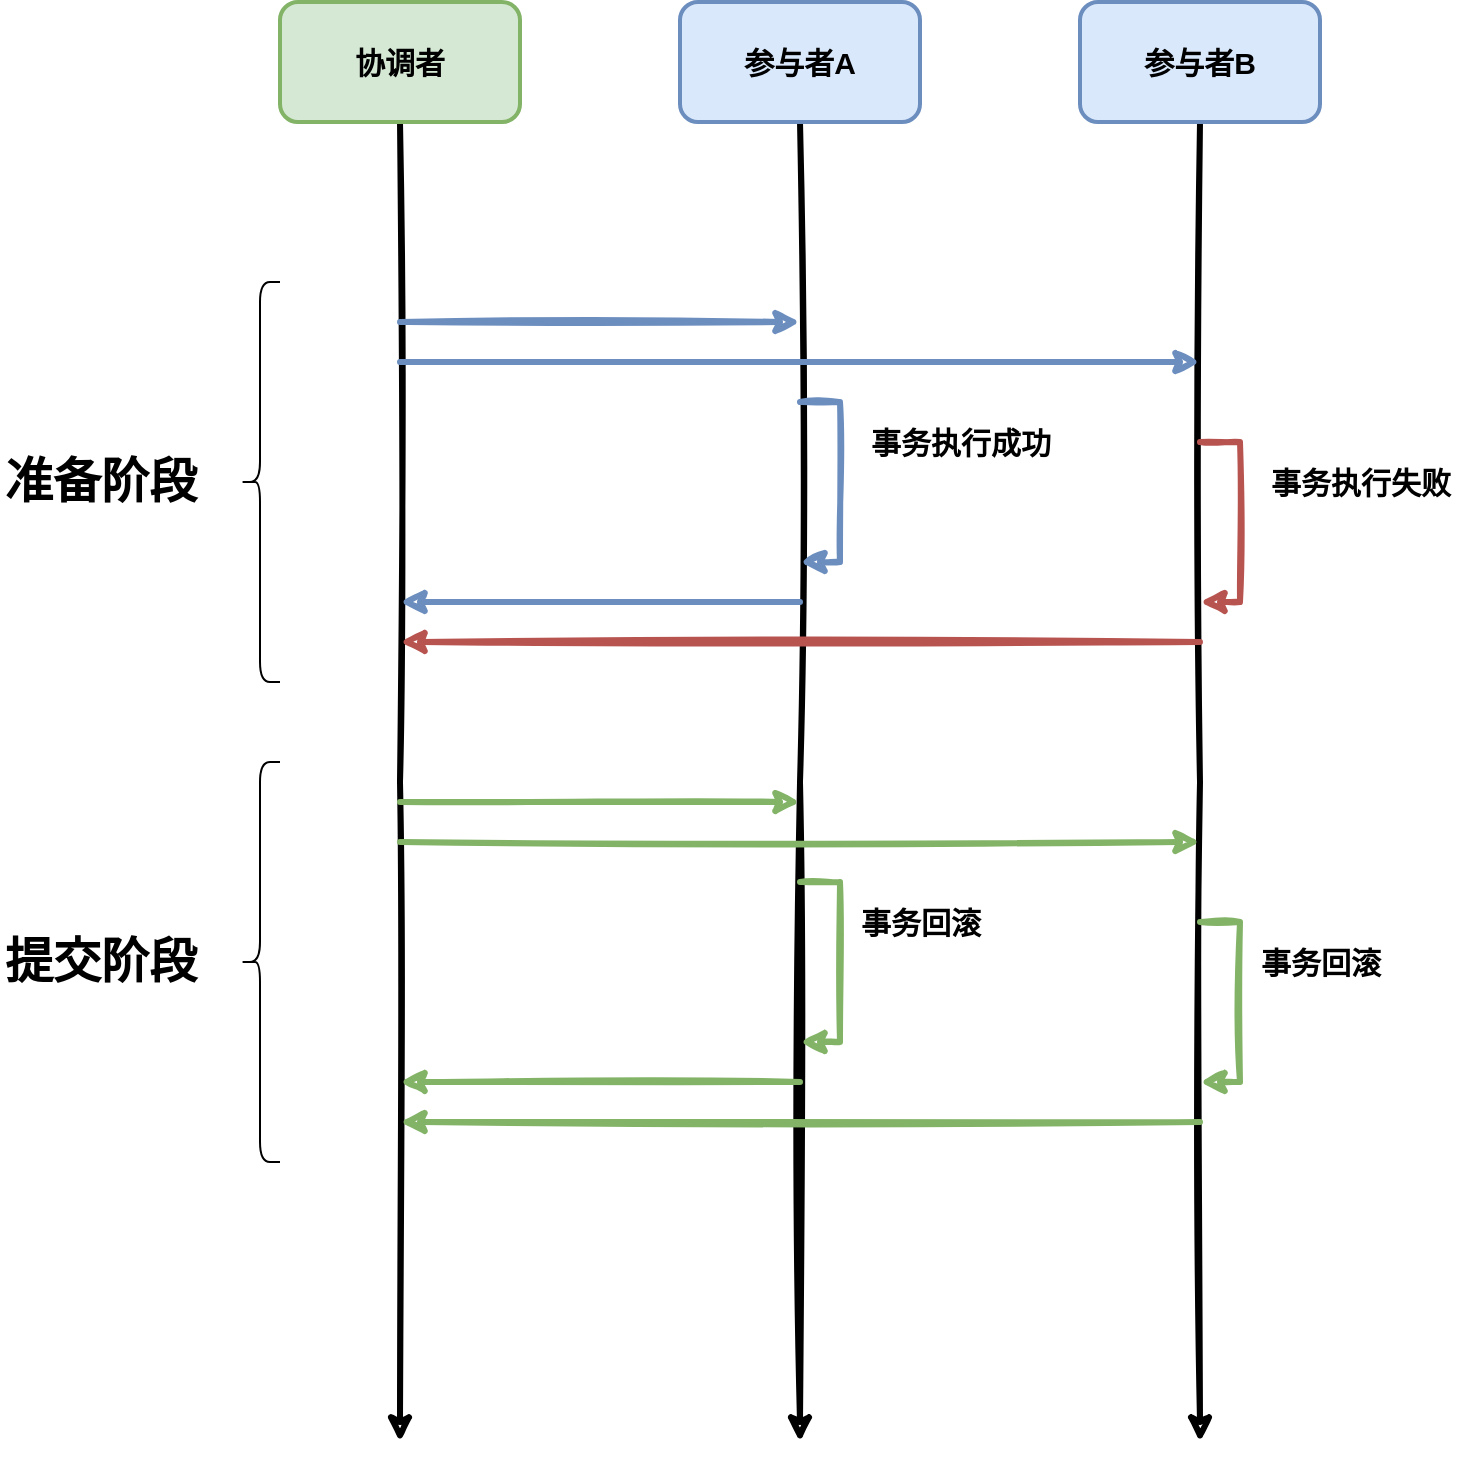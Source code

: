 <mxfile version="20.6.0" type="github">
  <diagram id="fIKBrqZev2dui0NEXvlw" name="第 1 页">
    <mxGraphModel dx="1577" dy="890" grid="1" gridSize="10" guides="1" tooltips="1" connect="1" arrows="1" fold="1" page="1" pageScale="1" pageWidth="827" pageHeight="1169" math="0" shadow="0">
      <root>
        <mxCell id="0" />
        <mxCell id="1" parent="0" />
        <mxCell id="-F7JAb0S0fcWYMBZaB0S-1" style="edgeStyle=orthogonalEdgeStyle;rounded=0;orthogonalLoop=1;jettySize=auto;html=1;fontSize=15;strokeWidth=3;sketch=1;" edge="1" parent="1" source="-F7JAb0S0fcWYMBZaB0S-2">
          <mxGeometry relative="1" as="geometry">
            <mxPoint x="220" y="960" as="targetPoint" />
          </mxGeometry>
        </mxCell>
        <mxCell id="-F7JAb0S0fcWYMBZaB0S-2" value="协调者" style="rounded=1;whiteSpace=wrap;html=1;strokeWidth=2;fillWeight=4;hachureGap=8;hachureAngle=45;fillColor=#d5e8d4;sketch=0;strokeColor=#82b366;fontSize=15;fontStyle=1" vertex="1" parent="1">
          <mxGeometry x="160" y="240" width="120" height="60" as="geometry" />
        </mxCell>
        <mxCell id="-F7JAb0S0fcWYMBZaB0S-3" style="edgeStyle=orthogonalEdgeStyle;rounded=0;orthogonalLoop=1;jettySize=auto;html=1;fontSize=15;strokeWidth=3;sketch=1;" edge="1" parent="1" source="-F7JAb0S0fcWYMBZaB0S-4">
          <mxGeometry relative="1" as="geometry">
            <mxPoint x="420" y="960" as="targetPoint" />
          </mxGeometry>
        </mxCell>
        <mxCell id="-F7JAb0S0fcWYMBZaB0S-4" value="参与者A" style="rounded=1;whiteSpace=wrap;html=1;strokeWidth=2;fillWeight=4;hachureGap=8;hachureAngle=45;fillColor=#dae8fc;sketch=0;strokeColor=#6c8ebf;fontSize=15;fontStyle=1" vertex="1" parent="1">
          <mxGeometry x="360" y="240" width="120" height="60" as="geometry" />
        </mxCell>
        <mxCell id="-F7JAb0S0fcWYMBZaB0S-5" style="edgeStyle=orthogonalEdgeStyle;rounded=0;orthogonalLoop=1;jettySize=auto;html=1;fontSize=15;strokeWidth=3;sketch=1;" edge="1" parent="1" source="-F7JAb0S0fcWYMBZaB0S-6">
          <mxGeometry relative="1" as="geometry">
            <mxPoint x="620" y="960" as="targetPoint" />
          </mxGeometry>
        </mxCell>
        <mxCell id="-F7JAb0S0fcWYMBZaB0S-6" value="参与者B" style="rounded=1;whiteSpace=wrap;html=1;strokeWidth=2;fillWeight=4;hachureGap=8;hachureAngle=45;fillColor=#dae8fc;sketch=0;strokeColor=#6c8ebf;fontSize=15;fontStyle=1" vertex="1" parent="1">
          <mxGeometry x="560" y="240" width="120" height="60" as="geometry" />
        </mxCell>
        <mxCell id="-F7JAb0S0fcWYMBZaB0S-7" value="" style="endArrow=classic;html=1;rounded=0;sketch=1;strokeWidth=3;fontSize=14;fillColor=#dae8fc;strokeColor=#6c8ebf;" edge="1" parent="1">
          <mxGeometry width="50" height="50" relative="1" as="geometry">
            <mxPoint x="220.0" y="400.0" as="sourcePoint" />
            <mxPoint x="420.0" y="400.0" as="targetPoint" />
          </mxGeometry>
        </mxCell>
        <mxCell id="-F7JAb0S0fcWYMBZaB0S-8" value="" style="endArrow=classic;html=1;rounded=0;sketch=1;strokeWidth=3;fontSize=15;fillColor=#dae8fc;strokeColor=#6c8ebf;" edge="1" parent="1">
          <mxGeometry width="50" height="50" relative="1" as="geometry">
            <mxPoint x="420.0" y="540.0" as="sourcePoint" />
            <mxPoint x="220.0" y="540.0" as="targetPoint" />
          </mxGeometry>
        </mxCell>
        <mxCell id="-F7JAb0S0fcWYMBZaB0S-9" value="" style="endArrow=classic;html=1;rounded=0;sketch=1;strokeWidth=3;fontSize=14;fillColor=#dae8fc;strokeColor=#6c8ebf;" edge="1" parent="1">
          <mxGeometry width="50" height="50" relative="1" as="geometry">
            <mxPoint x="420" y="440.0" as="sourcePoint" />
            <mxPoint x="420" y="520" as="targetPoint" />
            <Array as="points">
              <mxPoint x="440" y="440" />
              <mxPoint x="440" y="520" />
            </Array>
          </mxGeometry>
        </mxCell>
        <mxCell id="-F7JAb0S0fcWYMBZaB0S-10" value="" style="endArrow=classic;html=1;rounded=0;sketch=1;strokeWidth=3;fontSize=14;fillColor=#dae8fc;strokeColor=#6c8ebf;" edge="1" parent="1">
          <mxGeometry width="50" height="50" relative="1" as="geometry">
            <mxPoint x="220" y="420.0" as="sourcePoint" />
            <mxPoint x="620" y="420" as="targetPoint" />
          </mxGeometry>
        </mxCell>
        <mxCell id="-F7JAb0S0fcWYMBZaB0S-11" value="" style="endArrow=classic;html=1;rounded=0;sketch=1;strokeWidth=3;fontSize=15;fillColor=#f8cecc;strokeColor=#b85450;" edge="1" parent="1">
          <mxGeometry width="50" height="50" relative="1" as="geometry">
            <mxPoint x="620" y="560" as="sourcePoint" />
            <mxPoint x="220" y="560.0" as="targetPoint" />
          </mxGeometry>
        </mxCell>
        <mxCell id="-F7JAb0S0fcWYMBZaB0S-12" value="" style="endArrow=classic;html=1;rounded=0;sketch=1;strokeWidth=3;fontSize=14;fillColor=#f8cecc;strokeColor=#b85450;" edge="1" parent="1">
          <mxGeometry width="50" height="50" relative="1" as="geometry">
            <mxPoint x="620" y="460.0" as="sourcePoint" />
            <mxPoint x="620" y="540" as="targetPoint" />
            <Array as="points">
              <mxPoint x="640" y="460" />
              <mxPoint x="640" y="540" />
            </Array>
          </mxGeometry>
        </mxCell>
        <mxCell id="-F7JAb0S0fcWYMBZaB0S-13" value="" style="endArrow=classic;html=1;rounded=0;sketch=1;strokeWidth=3;fontSize=14;fillColor=#d5e8d4;strokeColor=#82b366;" edge="1" parent="1">
          <mxGeometry width="50" height="50" relative="1" as="geometry">
            <mxPoint x="220" y="640.0" as="sourcePoint" />
            <mxPoint x="420" y="640.0" as="targetPoint" />
          </mxGeometry>
        </mxCell>
        <mxCell id="-F7JAb0S0fcWYMBZaB0S-14" value="" style="endArrow=classic;html=1;rounded=0;sketch=1;strokeWidth=3;fontSize=15;fillColor=#d5e8d4;strokeColor=#82b366;" edge="1" parent="1">
          <mxGeometry width="50" height="50" relative="1" as="geometry">
            <mxPoint x="420" y="780.0" as="sourcePoint" />
            <mxPoint x="220" y="780.0" as="targetPoint" />
          </mxGeometry>
        </mxCell>
        <mxCell id="-F7JAb0S0fcWYMBZaB0S-15" value="" style="endArrow=classic;html=1;rounded=0;sketch=1;strokeWidth=3;fontSize=14;fillColor=#d5e8d4;strokeColor=#82b366;" edge="1" parent="1">
          <mxGeometry width="50" height="50" relative="1" as="geometry">
            <mxPoint x="420" y="680.0" as="sourcePoint" />
            <mxPoint x="420" y="760" as="targetPoint" />
            <Array as="points">
              <mxPoint x="440" y="680" />
              <mxPoint x="440" y="760" />
            </Array>
          </mxGeometry>
        </mxCell>
        <mxCell id="-F7JAb0S0fcWYMBZaB0S-16" value="" style="endArrow=classic;html=1;rounded=0;sketch=1;strokeWidth=3;fontSize=14;fillColor=#d5e8d4;strokeColor=#82b366;" edge="1" parent="1">
          <mxGeometry width="50" height="50" relative="1" as="geometry">
            <mxPoint x="220" y="660.0" as="sourcePoint" />
            <mxPoint x="620" y="660" as="targetPoint" />
          </mxGeometry>
        </mxCell>
        <mxCell id="-F7JAb0S0fcWYMBZaB0S-17" value="" style="endArrow=classic;html=1;rounded=0;sketch=1;strokeWidth=3;fontSize=15;fillColor=#d5e8d4;strokeColor=#82b366;" edge="1" parent="1">
          <mxGeometry width="50" height="50" relative="1" as="geometry">
            <mxPoint x="620" y="800" as="sourcePoint" />
            <mxPoint x="220" y="800.0" as="targetPoint" />
          </mxGeometry>
        </mxCell>
        <mxCell id="-F7JAb0S0fcWYMBZaB0S-18" value="" style="endArrow=classic;html=1;rounded=0;sketch=1;strokeWidth=3;fontSize=14;fillColor=#d5e8d4;strokeColor=#82b366;" edge="1" parent="1">
          <mxGeometry width="50" height="50" relative="1" as="geometry">
            <mxPoint x="620" y="700.0" as="sourcePoint" />
            <mxPoint x="620" y="780" as="targetPoint" />
            <Array as="points">
              <mxPoint x="640" y="700" />
              <mxPoint x="640" y="780" />
            </Array>
          </mxGeometry>
        </mxCell>
        <mxCell id="-F7JAb0S0fcWYMBZaB0S-19" value="" style="shape=curlyBracket;whiteSpace=wrap;html=1;rounded=1;labelPosition=left;verticalLabelPosition=middle;align=right;verticalAlign=middle;" vertex="1" parent="1">
          <mxGeometry x="140" y="380" width="20" height="200" as="geometry" />
        </mxCell>
        <mxCell id="-F7JAb0S0fcWYMBZaB0S-20" value="准备阶段" style="text;strokeColor=none;fillColor=none;html=1;fontSize=24;fontStyle=1;verticalAlign=middle;align=center;" vertex="1" parent="1">
          <mxGeometry x="20" y="460" width="100" height="40" as="geometry" />
        </mxCell>
        <mxCell id="-F7JAb0S0fcWYMBZaB0S-21" value="" style="shape=curlyBracket;whiteSpace=wrap;html=1;rounded=1;labelPosition=left;verticalLabelPosition=middle;align=right;verticalAlign=middle;" vertex="1" parent="1">
          <mxGeometry x="140" y="620" width="20" height="200" as="geometry" />
        </mxCell>
        <mxCell id="-F7JAb0S0fcWYMBZaB0S-22" value="提交阶段" style="text;strokeColor=none;fillColor=none;html=1;fontSize=24;fontStyle=1;verticalAlign=middle;align=center;" vertex="1" parent="1">
          <mxGeometry x="20" y="700" width="100" height="40" as="geometry" />
        </mxCell>
        <mxCell id="-F7JAb0S0fcWYMBZaB0S-23" value="事务执行失败" style="text;strokeColor=none;fillColor=none;html=1;fontSize=15;fontStyle=1;verticalAlign=middle;align=center;" vertex="1" parent="1">
          <mxGeometry x="640" y="460" width="120" height="40" as="geometry" />
        </mxCell>
        <mxCell id="-F7JAb0S0fcWYMBZaB0S-25" value="事务执行成功" style="text;strokeColor=none;fillColor=none;html=1;fontSize=15;fontStyle=1;verticalAlign=middle;align=center;" vertex="1" parent="1">
          <mxGeometry x="440" y="440" width="120" height="40" as="geometry" />
        </mxCell>
        <mxCell id="-F7JAb0S0fcWYMBZaB0S-26" value="事务回滚" style="text;strokeColor=none;fillColor=none;html=1;fontSize=15;fontStyle=1;verticalAlign=middle;align=center;" vertex="1" parent="1">
          <mxGeometry x="440" y="680" width="80" height="40" as="geometry" />
        </mxCell>
        <mxCell id="-F7JAb0S0fcWYMBZaB0S-27" value="事务回滚" style="text;strokeColor=none;fillColor=none;html=1;fontSize=15;fontStyle=1;verticalAlign=middle;align=center;" vertex="1" parent="1">
          <mxGeometry x="640" y="700" width="80" height="40" as="geometry" />
        </mxCell>
      </root>
    </mxGraphModel>
  </diagram>
</mxfile>
